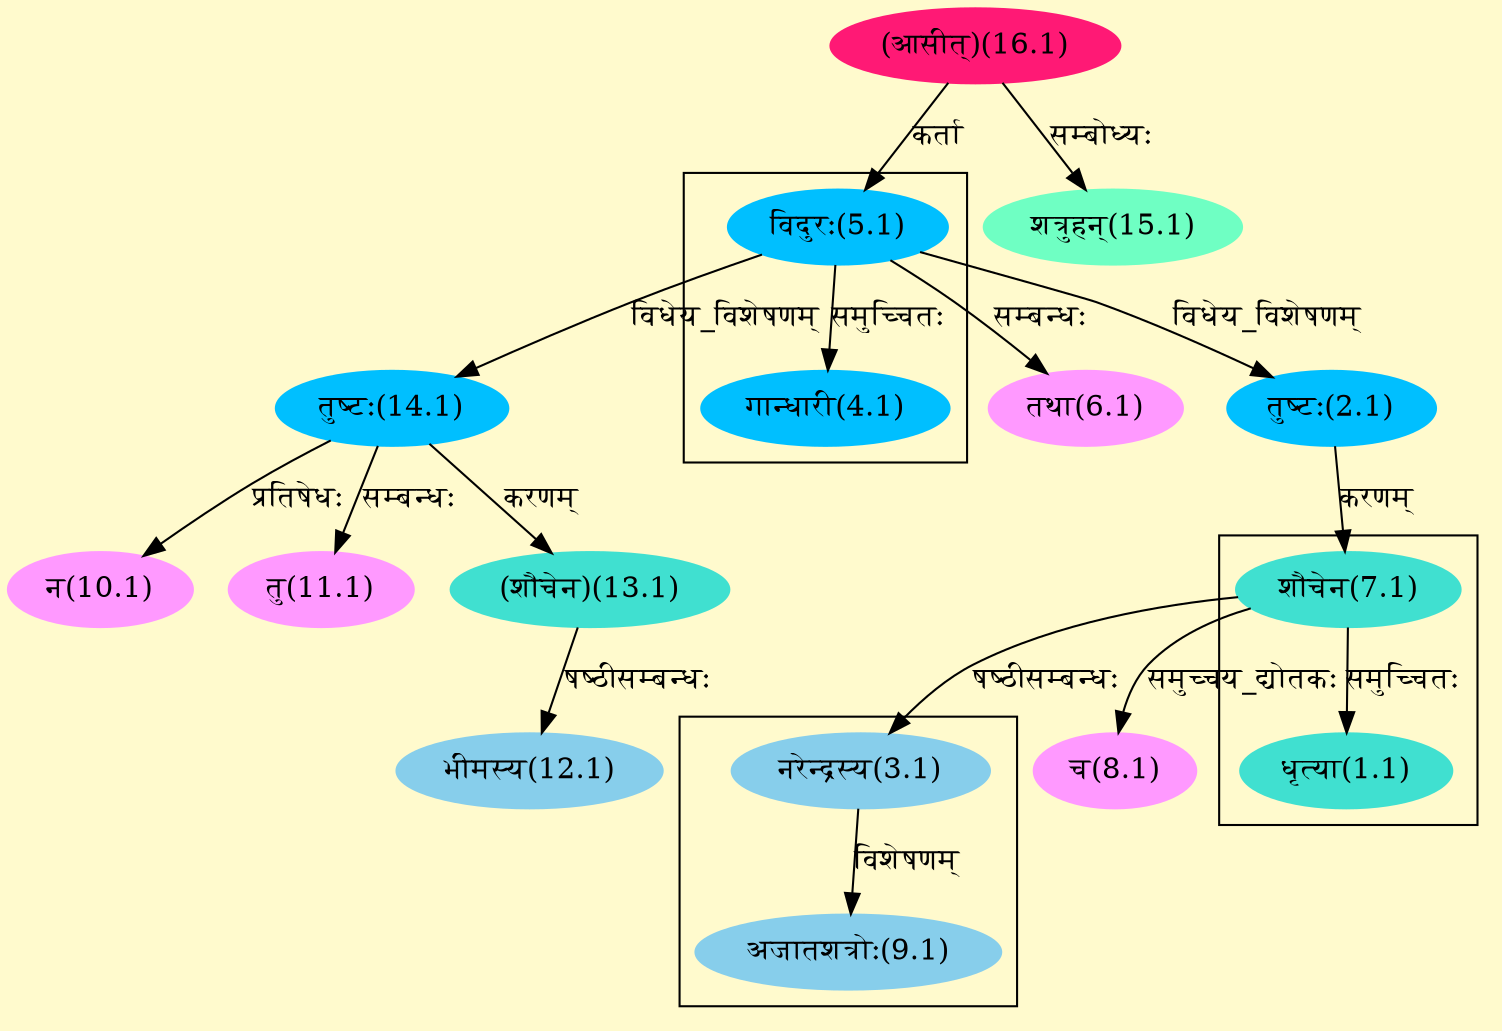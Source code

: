 digraph G{
rankdir=BT;
 compound=true;
 bgcolor="lemonchiffon1";

subgraph cluster_1{
Node1_1 [style=filled, color="#40E0D0" label = "धृत्या(1.1)"]
Node7_1 [style=filled, color="#40E0D0" label = "शौचेन(7.1)"]

}

subgraph cluster_2{
Node4_1 [style=filled, color="#00BFFF" label = "गान्धारी(4.1)"]
Node5_1 [style=filled, color="#00BFFF" label = "विदुरः(5.1)"]

}

subgraph cluster_3{
Node9_1 [style=filled, color="#87CEEB" label = "अजातशत्रोः(9.1)"]
Node3_1 [style=filled, color="#87CEEB" label = "नरेन्द्रस्य(3.1)"]

}
Node2_1 [style=filled, color="#00BFFF" label = "तुष्टः(2.1)"]
Node5_1 [style=filled, color="#00BFFF" label = "विदुरः(5.1)"]
Node3_1 [style=filled, color="#87CEEB" label = "नरेन्द्रस्य(3.1)"]
Node7_1 [style=filled, color="#40E0D0" label = "शौचेन(7.1)"]
Node16_1 [style=filled, color="#FF1975" label = "(आसीत्)(16.1)"]
Node6_1 [style=filled, color="#FF99FF" label = "तथा(6.1)"]
Node8_1 [style=filled, color="#FF99FF" label = "च(8.1)"]
Node10_1 [style=filled, color="#FF99FF" label = "न(10.1)"]
Node14_1 [style=filled, color="#00BFFF" label = "तुष्टः(14.1)"]
Node11_1 [style=filled, color="#FF99FF" label = "तु(11.1)"]
Node12_1 [style=filled, color="#87CEEB" label = "भीमस्य(12.1)"]
Node13_1 [style=filled, color="#40E0D0" label = "(शौचेन)(13.1)"]
Node15_1 [style=filled, color="#6FFFC3" label = "शत्रुहन्(15.1)"]
/* Start of Relations section */

Node1_1 -> Node7_1 [  label="समुच्चितः"  dir="back" ]
Node2_1 -> Node5_1 [  label="विधेय_विशेषणम्"  dir="back" ]
Node3_1 -> Node7_1 [  label="षष्ठीसम्बन्धः"  dir="back" ]
Node4_1 -> Node5_1 [  label="समुच्चितः"  dir="back" ]
Node5_1 -> Node16_1 [  label="कर्ता"  dir="back" ]
Node6_1 -> Node5_1 [  label="सम्बन्धः"  dir="back" ]
Node7_1 -> Node2_1 [  label="करणम्"  dir="back" ]
Node8_1 -> Node7_1 [  label="समुच्चय_द्योतकः"  dir="back" ]
Node9_1 -> Node3_1 [  label="विशेषणम्"  dir="back" ]
Node10_1 -> Node14_1 [  label="प्रतिषेधः"  dir="back" ]
Node11_1 -> Node14_1 [  label="सम्बन्धः"  dir="back" ]
Node12_1 -> Node13_1 [  label="षष्ठीसम्बन्धः"  dir="back" ]
Node13_1 -> Node14_1 [  label="करणम्"  dir="back" ]
Node14_1 -> Node5_1 [  label="विधेय_विशेषणम्"  dir="back" ]
Node15_1 -> Node16_1 [  label="सम्बोध्यः"  dir="back" ]
}

